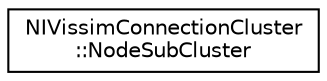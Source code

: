digraph "Graphical Class Hierarchy"
{
  edge [fontname="Helvetica",fontsize="10",labelfontname="Helvetica",labelfontsize="10"];
  node [fontname="Helvetica",fontsize="10",shape=record];
  rankdir="LR";
  Node0 [label="NIVissimConnectionCluster\l::NodeSubCluster",height=0.2,width=0.4,color="black", fillcolor="white", style="filled",URL="$d4/dfa/class_n_i_vissim_connection_cluster_1_1_node_sub_cluster.html"];
}
